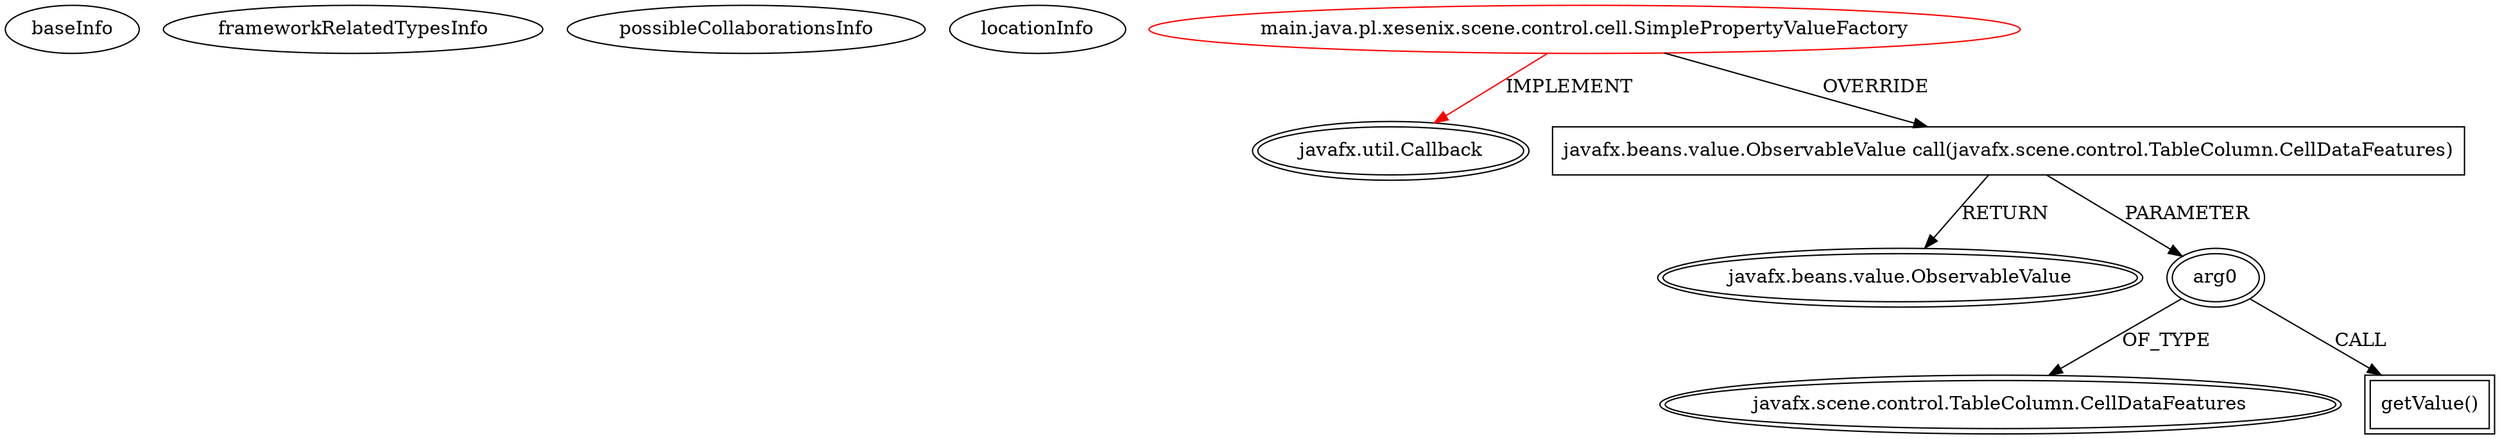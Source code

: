 digraph {
baseInfo[graphId=1626,category="extension_graph",isAnonymous=false,possibleRelation=false]
frameworkRelatedTypesInfo[0="javafx.util.Callback"]
possibleCollaborationsInfo[]
locationInfo[projectName="Xesenix-graph-editor",filePath="/Xesenix-graph-editor/graph-editor-master/src/main/java/pl/xesenix/scene/control/cell/SimplePropertyValueFactory.java",contextSignature="SimplePropertyValueFactory",graphId="1626"]
0[label="main.java.pl.xesenix.scene.control.cell.SimplePropertyValueFactory",vertexType="ROOT_CLIENT_CLASS_DECLARATION",isFrameworkType=false,color=red]
1[label="javafx.util.Callback",vertexType="FRAMEWORK_INTERFACE_TYPE",isFrameworkType=true,peripheries=2]
2[label="javafx.beans.value.ObservableValue call(javafx.scene.control.TableColumn.CellDataFeatures)",vertexType="OVERRIDING_METHOD_DECLARATION",isFrameworkType=false,shape=box]
3[label="javafx.beans.value.ObservableValue",vertexType="FRAMEWORK_INTERFACE_TYPE",isFrameworkType=true,peripheries=2]
4[label="arg0",vertexType="PARAMETER_DECLARATION",isFrameworkType=true,peripheries=2]
5[label="javafx.scene.control.TableColumn.CellDataFeatures",vertexType="FRAMEWORK_CLASS_TYPE",isFrameworkType=true,peripheries=2]
7[label="getValue()",vertexType="INSIDE_CALL",isFrameworkType=true,peripheries=2,shape=box]
0->1[label="IMPLEMENT",color=red]
0->2[label="OVERRIDE"]
2->3[label="RETURN"]
4->5[label="OF_TYPE"]
2->4[label="PARAMETER"]
4->7[label="CALL"]
}

